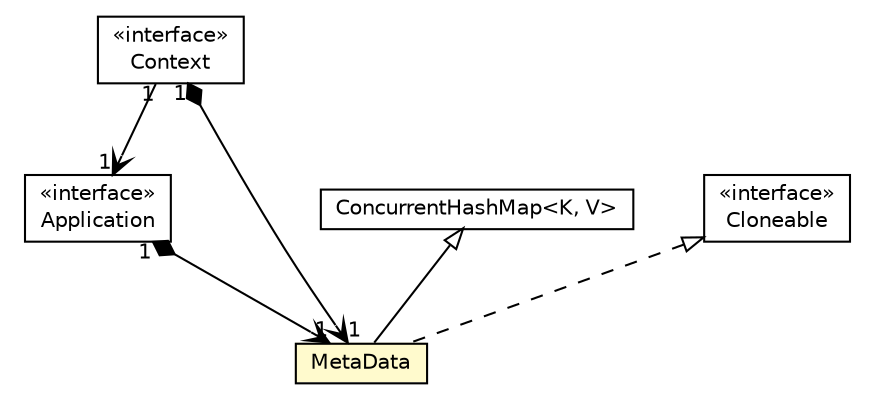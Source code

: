 #!/usr/local/bin/dot
#
# Class diagram 
# Generated by UMLGraph version R5_6-24-gf6e263 (http://www.umlgraph.org/)
#

digraph G {
	edge [fontname="Helvetica",fontsize=10,labelfontname="Helvetica",labelfontsize=10];
	node [fontname="Helvetica",fontsize=10,shape=plaintext];
	nodesep=0.25;
	ranksep=0.5;
	// io.werval.api.Application
	c27044 [label=<<table title="io.werval.api.Application" border="0" cellborder="1" cellspacing="0" cellpadding="2" port="p" href="./Application.html">
		<tr><td><table border="0" cellspacing="0" cellpadding="1">
<tr><td align="center" balign="center"> &#171;interface&#187; </td></tr>
<tr><td align="center" balign="center"> Application </td></tr>
		</table></td></tr>
		</table>>, URL="./Application.html", fontname="Helvetica", fontcolor="black", fontsize=10.0];
	// io.werval.api.MetaData
	c27051 [label=<<table title="io.werval.api.MetaData" border="0" cellborder="1" cellspacing="0" cellpadding="2" port="p" bgcolor="lemonChiffon" href="./MetaData.html">
		<tr><td><table border="0" cellspacing="0" cellpadding="1">
<tr><td align="center" balign="center"> MetaData </td></tr>
		</table></td></tr>
		</table>>, URL="./MetaData.html", fontname="Helvetica", fontcolor="black", fontsize=10.0];
	// io.werval.api.context.Context
	c27057 [label=<<table title="io.werval.api.context.Context" border="0" cellborder="1" cellspacing="0" cellpadding="2" port="p" href="./context/Context.html">
		<tr><td><table border="0" cellspacing="0" cellpadding="1">
<tr><td align="center" balign="center"> &#171;interface&#187; </td></tr>
<tr><td align="center" balign="center"> Context </td></tr>
		</table></td></tr>
		</table>>, URL="./context/Context.html", fontname="Helvetica", fontcolor="black", fontsize=10.0];
	// io.werval.api.Application NAVCOMPOSED io.werval.api.MetaData
	c27044:p -> c27051:p [taillabel="1", label="", headlabel="1", fontname="Helvetica", fontcolor="black", fontsize=10.0, color="black", arrowhead=open, arrowtail=diamond, dir=both];
	//io.werval.api.MetaData extends java.util.concurrent.ConcurrentHashMap<java.lang.String, java.lang.Object>
	c27244:p -> c27051:p [dir=back,arrowtail=empty];
	//io.werval.api.MetaData implements java.lang.Cloneable
	c27245:p -> c27051:p [dir=back,arrowtail=empty,style=dashed];
	// io.werval.api.context.Context NAVASSOC io.werval.api.Application
	c27057:p -> c27044:p [taillabel="1", label="", headlabel="1", fontname="Helvetica", fontcolor="black", fontsize=10.0, color="black", arrowhead=open];
	// io.werval.api.context.Context NAVCOMPOSED io.werval.api.MetaData
	c27057:p -> c27051:p [taillabel="1", label="", headlabel="1", fontname="Helvetica", fontcolor="black", fontsize=10.0, color="black", arrowhead=open, arrowtail=diamond, dir=both];
	// java.util.concurrent.ConcurrentHashMap<K, V>
	c27244 [label=<<table title="java.util.concurrent.ConcurrentHashMap" border="0" cellborder="1" cellspacing="0" cellpadding="2" port="p" href="http://docs.oracle.com/javase/8/docs/api/java/util/concurrent/ConcurrentHashMap.html">
		<tr><td><table border="0" cellspacing="0" cellpadding="1">
<tr><td align="center" balign="center"> ConcurrentHashMap&lt;K, V&gt; </td></tr>
		</table></td></tr>
		</table>>, URL="http://docs.oracle.com/javase/8/docs/api/java/util/concurrent/ConcurrentHashMap.html", fontname="Helvetica", fontcolor="black", fontsize=10.0];
	// java.lang.Cloneable
	c27245 [label=<<table title="java.lang.Cloneable" border="0" cellborder="1" cellspacing="0" cellpadding="2" port="p" href="http://docs.oracle.com/javase/8/docs/api/java/lang/Cloneable.html">
		<tr><td><table border="0" cellspacing="0" cellpadding="1">
<tr><td align="center" balign="center"> &#171;interface&#187; </td></tr>
<tr><td align="center" balign="center"> Cloneable </td></tr>
		</table></td></tr>
		</table>>, URL="http://docs.oracle.com/javase/8/docs/api/java/lang/Cloneable.html", fontname="Helvetica", fontcolor="black", fontsize=10.0];
}

